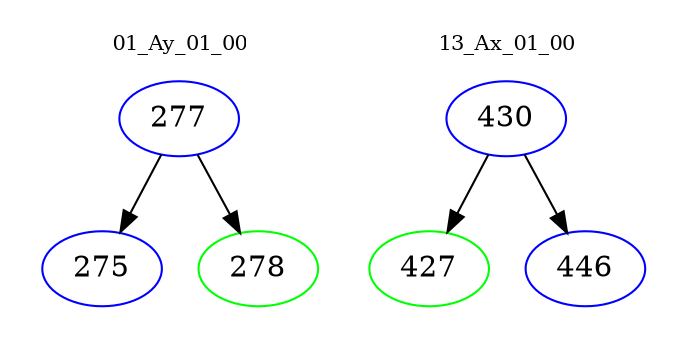 digraph{
subgraph cluster_0 {
color = white
label = "01_Ay_01_00";
fontsize=10;
T0_277 [label="277", color="blue"]
T0_277 -> T0_275 [color="black"]
T0_275 [label="275", color="blue"]
T0_277 -> T0_278 [color="black"]
T0_278 [label="278", color="green"]
}
subgraph cluster_1 {
color = white
label = "13_Ax_01_00";
fontsize=10;
T1_430 [label="430", color="blue"]
T1_430 -> T1_427 [color="black"]
T1_427 [label="427", color="green"]
T1_430 -> T1_446 [color="black"]
T1_446 [label="446", color="blue"]
}
}
